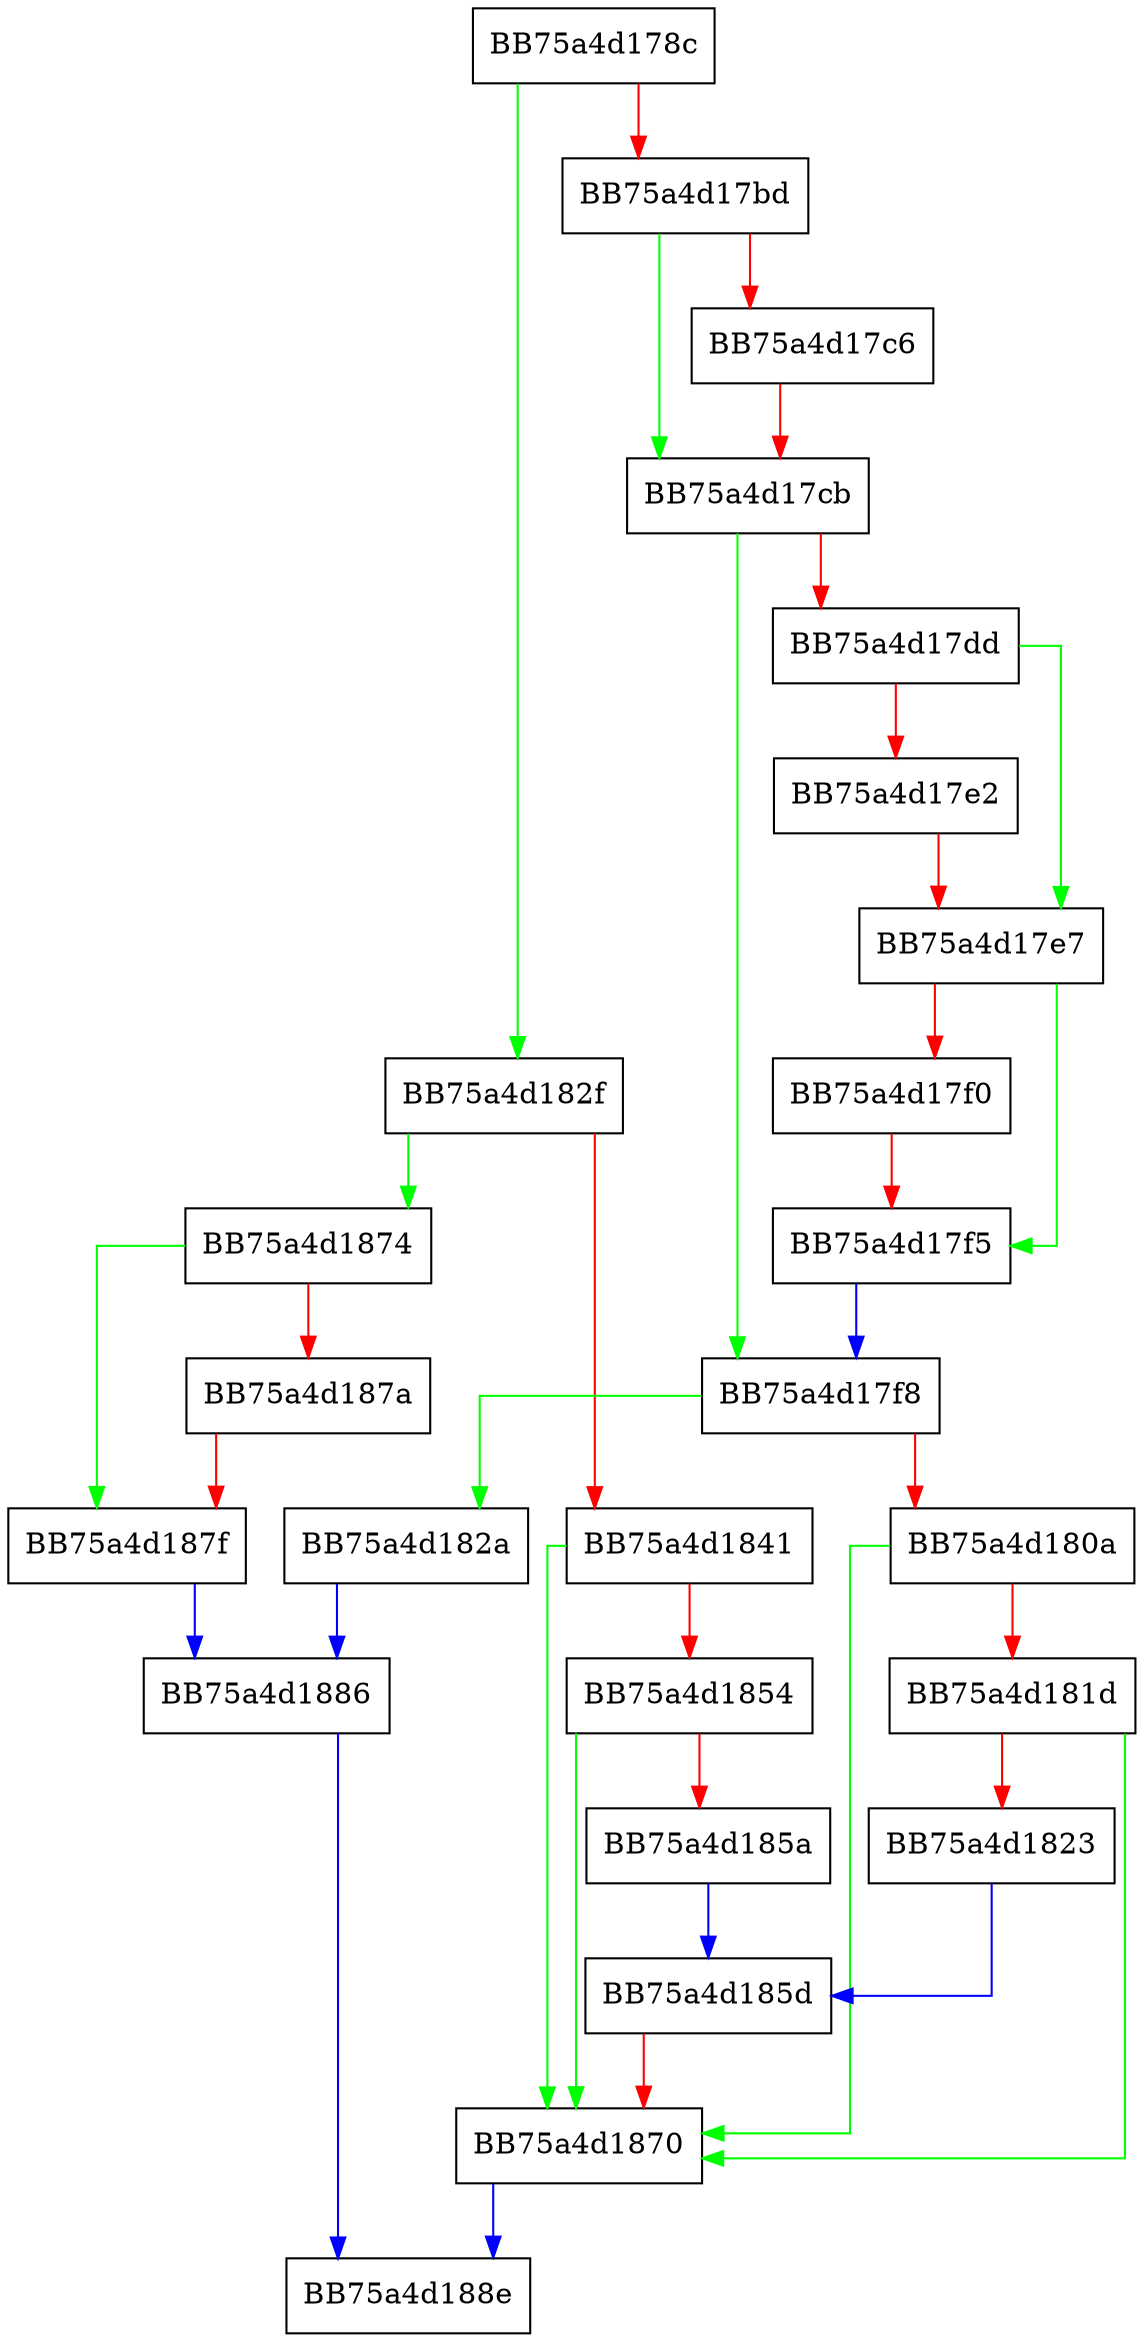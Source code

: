 digraph GetNameValue {
  node [shape="box"];
  graph [splines=ortho];
  BB75a4d178c -> BB75a4d182f [color="green"];
  BB75a4d178c -> BB75a4d17bd [color="red"];
  BB75a4d17bd -> BB75a4d17cb [color="green"];
  BB75a4d17bd -> BB75a4d17c6 [color="red"];
  BB75a4d17c6 -> BB75a4d17cb [color="red"];
  BB75a4d17cb -> BB75a4d17f8 [color="green"];
  BB75a4d17cb -> BB75a4d17dd [color="red"];
  BB75a4d17dd -> BB75a4d17e7 [color="green"];
  BB75a4d17dd -> BB75a4d17e2 [color="red"];
  BB75a4d17e2 -> BB75a4d17e7 [color="red"];
  BB75a4d17e7 -> BB75a4d17f5 [color="green"];
  BB75a4d17e7 -> BB75a4d17f0 [color="red"];
  BB75a4d17f0 -> BB75a4d17f5 [color="red"];
  BB75a4d17f5 -> BB75a4d17f8 [color="blue"];
  BB75a4d17f8 -> BB75a4d182a [color="green"];
  BB75a4d17f8 -> BB75a4d180a [color="red"];
  BB75a4d180a -> BB75a4d1870 [color="green"];
  BB75a4d180a -> BB75a4d181d [color="red"];
  BB75a4d181d -> BB75a4d1870 [color="green"];
  BB75a4d181d -> BB75a4d1823 [color="red"];
  BB75a4d1823 -> BB75a4d185d [color="blue"];
  BB75a4d182a -> BB75a4d1886 [color="blue"];
  BB75a4d182f -> BB75a4d1874 [color="green"];
  BB75a4d182f -> BB75a4d1841 [color="red"];
  BB75a4d1841 -> BB75a4d1870 [color="green"];
  BB75a4d1841 -> BB75a4d1854 [color="red"];
  BB75a4d1854 -> BB75a4d1870 [color="green"];
  BB75a4d1854 -> BB75a4d185a [color="red"];
  BB75a4d185a -> BB75a4d185d [color="blue"];
  BB75a4d185d -> BB75a4d1870 [color="red"];
  BB75a4d1870 -> BB75a4d188e [color="blue"];
  BB75a4d1874 -> BB75a4d187f [color="green"];
  BB75a4d1874 -> BB75a4d187a [color="red"];
  BB75a4d187a -> BB75a4d187f [color="red"];
  BB75a4d187f -> BB75a4d1886 [color="blue"];
  BB75a4d1886 -> BB75a4d188e [color="blue"];
}